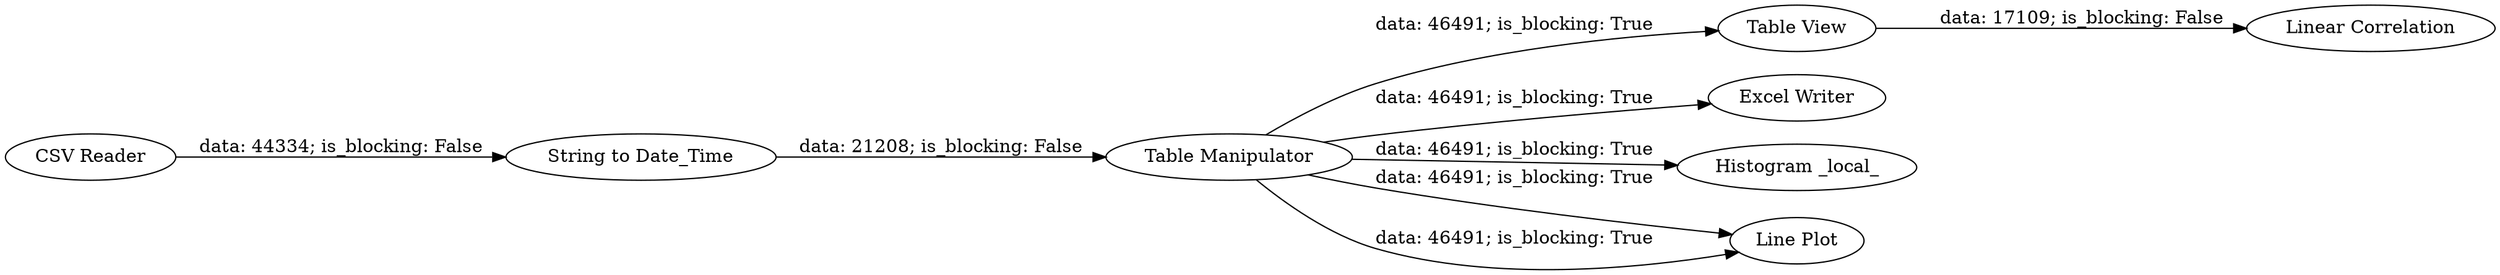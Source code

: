 digraph {
	"1950115118993653099_7" [label="Table View"]
	"1950115118993653099_4" [label="String to Date_Time"]
	"1950115118993653099_9" [label="Linear Correlation"]
	"1950115118993653099_1" [label="CSV Reader"]
	"1950115118993653099_3" [label="Table Manipulator"]
	"1950115118993653099_8" [label="Excel Writer"]
	"1950115118993653099_10" [label="Histogram _local_"]
	"1950115118993653099_6" [label="Line Plot"]
	"1950115118993653099_4" -> "1950115118993653099_3" [label="data: 21208; is_blocking: False"]
	"1950115118993653099_1" -> "1950115118993653099_4" [label="data: 44334; is_blocking: False"]
	"1950115118993653099_3" -> "1950115118993653099_6" [label="data: 46491; is_blocking: True"]
	"1950115118993653099_7" -> "1950115118993653099_9" [label="data: 17109; is_blocking: False"]
	"1950115118993653099_3" -> "1950115118993653099_7" [label="data: 46491; is_blocking: True"]
	"1950115118993653099_3" -> "1950115118993653099_6" [label="data: 46491; is_blocking: True"]
	"1950115118993653099_3" -> "1950115118993653099_8" [label="data: 46491; is_blocking: True"]
	"1950115118993653099_3" -> "1950115118993653099_10" [label="data: 46491; is_blocking: True"]
	rankdir=LR
}
